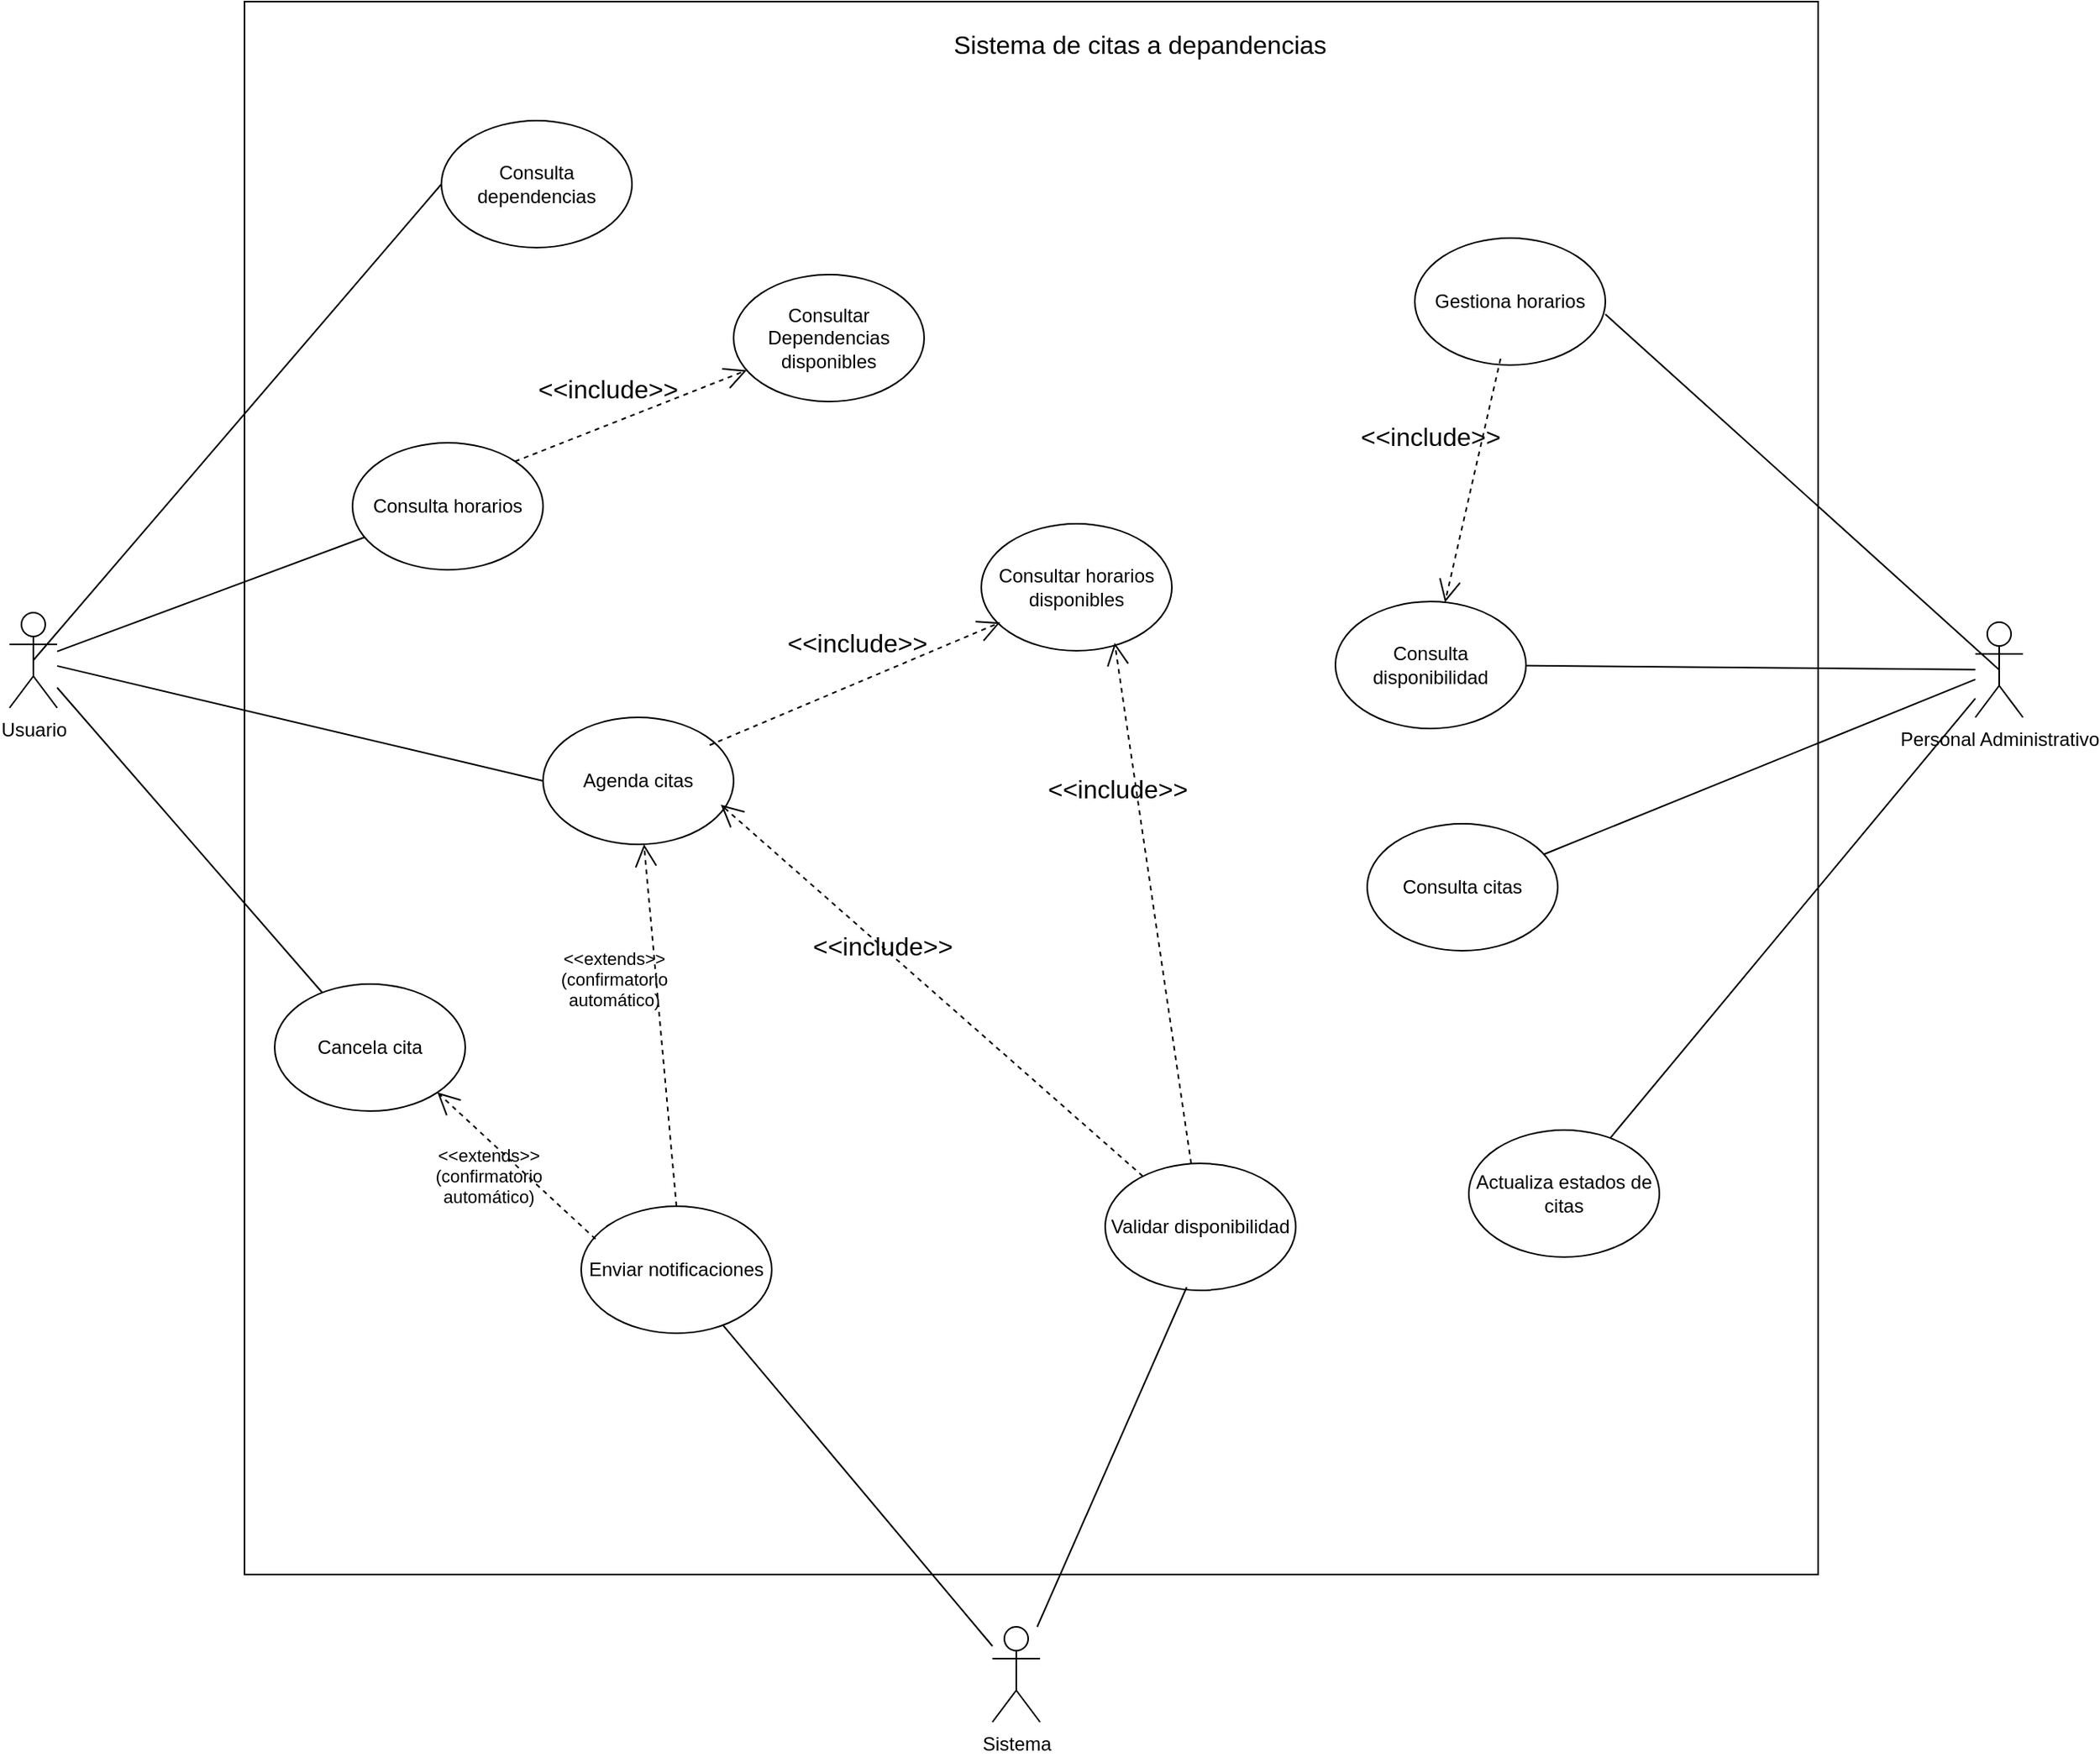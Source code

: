 <mxfile version="24.9.0">
  <diagram name="Página-1" id="AEOkZ6YnkQcAd0XCYF9s">
    <mxGraphModel dx="1834" dy="1174" grid="0" gridSize="10" guides="1" tooltips="1" connect="1" arrows="1" fold="1" page="0" pageScale="1" pageWidth="850" pageHeight="1100" math="0" shadow="0">
      <root>
        <mxCell id="0" />
        <mxCell id="1" parent="0" />
        <mxCell id="cNSC9zSWNZ4QoV5eeRQu-1" value="Usuario" style="shape=umlActor;verticalLabelPosition=bottom;verticalAlign=top;html=1;outlineConnect=0;" parent="1" vertex="1">
          <mxGeometry x="-179" y="58" width="30" height="60" as="geometry" />
        </mxCell>
        <mxCell id="cNSC9zSWNZ4QoV5eeRQu-2" value="Personal Administrativo" style="shape=umlActor;verticalLabelPosition=bottom;verticalAlign=top;html=1;outlineConnect=0;" parent="1" vertex="1">
          <mxGeometry x="1059" y="64" width="30" height="60" as="geometry" />
        </mxCell>
        <mxCell id="cNSC9zSWNZ4QoV5eeRQu-3" value="Sistema" style="shape=umlActor;verticalLabelPosition=bottom;verticalAlign=top;html=1;outlineConnect=0;" parent="1" vertex="1">
          <mxGeometry x="440" y="697" width="30" height="60" as="geometry" />
        </mxCell>
        <mxCell id="cNSC9zSWNZ4QoV5eeRQu-5" value="" style="whiteSpace=wrap;html=1;aspect=fixed;" parent="1" vertex="1">
          <mxGeometry x="-31" y="-327" width="991" height="991" as="geometry" />
        </mxCell>
        <mxCell id="cNSC9zSWNZ4QoV5eeRQu-9" value="Actualiza estados de citas" style="ellipse;whiteSpace=wrap;html=1;" parent="1" vertex="1">
          <mxGeometry x="740" y="384" width="120" height="80" as="geometry" />
        </mxCell>
        <mxCell id="cNSC9zSWNZ4QoV5eeRQu-10" value="Cancela cita" style="ellipse;whiteSpace=wrap;html=1;" parent="1" vertex="1">
          <mxGeometry x="-12" y="292" width="120" height="80" as="geometry" />
        </mxCell>
        <mxCell id="cNSC9zSWNZ4QoV5eeRQu-11" value="Agenda citas" style="ellipse;whiteSpace=wrap;html=1;" parent="1" vertex="1">
          <mxGeometry x="157" y="124" width="120" height="80" as="geometry" />
        </mxCell>
        <mxCell id="cNSC9zSWNZ4QoV5eeRQu-12" value="Consulta horarios" style="ellipse;whiteSpace=wrap;html=1;" parent="1" vertex="1">
          <mxGeometry x="37" y="-49" width="120" height="80" as="geometry" />
        </mxCell>
        <mxCell id="cNSC9zSWNZ4QoV5eeRQu-13" value="Consulta dependencias" style="ellipse;whiteSpace=wrap;html=1;" parent="1" vertex="1">
          <mxGeometry x="93" y="-252" width="120" height="80" as="geometry" />
        </mxCell>
        <mxCell id="cNSC9zSWNZ4QoV5eeRQu-14" value="Consulta citas" style="ellipse;whiteSpace=wrap;html=1;" parent="1" vertex="1">
          <mxGeometry x="676" y="191" width="120" height="80" as="geometry" />
        </mxCell>
        <mxCell id="cNSC9zSWNZ4QoV5eeRQu-15" value="Gestiona horarios" style="ellipse;whiteSpace=wrap;html=1;" parent="1" vertex="1">
          <mxGeometry x="706" y="-178" width="120" height="80" as="geometry" />
        </mxCell>
        <mxCell id="cNSC9zSWNZ4QoV5eeRQu-16" value="Consulta disponibilidad" style="ellipse;whiteSpace=wrap;html=1;" parent="1" vertex="1">
          <mxGeometry x="656" y="51" width="120" height="80" as="geometry" />
        </mxCell>
        <mxCell id="cNSC9zSWNZ4QoV5eeRQu-20" value="Enviar notificaciones" style="ellipse;whiteSpace=wrap;html=1;" parent="1" vertex="1">
          <mxGeometry x="181" y="432" width="120" height="80" as="geometry" />
        </mxCell>
        <mxCell id="cNSC9zSWNZ4QoV5eeRQu-21" value="Validar disponibilidad" style="ellipse;whiteSpace=wrap;html=1;" parent="1" vertex="1">
          <mxGeometry x="511" y="405" width="120" height="80" as="geometry" />
        </mxCell>
        <mxCell id="cNSC9zSWNZ4QoV5eeRQu-22" value="Sistema de citas a depandencias" style="text;html=1;align=center;verticalAlign=middle;whiteSpace=wrap;rounded=0;fontSize=16;" parent="1" vertex="1">
          <mxGeometry x="371" y="-315" width="324" height="30" as="geometry" />
        </mxCell>
        <mxCell id="cNSC9zSWNZ4QoV5eeRQu-23" value="" style="endArrow=none;html=1;rounded=0;fontSize=12;startSize=8;endSize=8;curved=1;exitX=0.5;exitY=0.5;exitDx=0;exitDy=0;exitPerimeter=0;entryX=0;entryY=0.5;entryDx=0;entryDy=0;" parent="1" source="cNSC9zSWNZ4QoV5eeRQu-1" target="cNSC9zSWNZ4QoV5eeRQu-13" edge="1">
          <mxGeometry width="50" height="50" relative="1" as="geometry">
            <mxPoint x="196" y="124" as="sourcePoint" />
            <mxPoint x="92" y="-194" as="targetPoint" />
          </mxGeometry>
        </mxCell>
        <mxCell id="cNSC9zSWNZ4QoV5eeRQu-24" value="" style="endArrow=none;html=1;rounded=0;fontSize=12;startSize=8;endSize=8;curved=1;" parent="1" target="cNSC9zSWNZ4QoV5eeRQu-12" edge="1" source="cNSC9zSWNZ4QoV5eeRQu-1">
          <mxGeometry width="50" height="50" relative="1" as="geometry">
            <mxPoint x="-119" y="16" as="sourcePoint" />
            <mxPoint x="246" y="74" as="targetPoint" />
          </mxGeometry>
        </mxCell>
        <mxCell id="cNSC9zSWNZ4QoV5eeRQu-25" value="Consultar Dependencias disponibles" style="ellipse;whiteSpace=wrap;html=1;" parent="1" vertex="1">
          <mxGeometry x="277" y="-155" width="120" height="80" as="geometry" />
        </mxCell>
        <mxCell id="cNSC9zSWNZ4QoV5eeRQu-26" value="" style="endArrow=open;endSize=12;dashed=1;html=1;rounded=0;fontSize=12;curved=1;exitX=1;exitY=0;exitDx=0;exitDy=0;" parent="1" source="cNSC9zSWNZ4QoV5eeRQu-12" target="cNSC9zSWNZ4QoV5eeRQu-25" edge="1">
          <mxGeometry x="-0.007" width="160" relative="1" as="geometry">
            <mxPoint x="141" y="99" as="sourcePoint" />
            <mxPoint x="301" y="99" as="targetPoint" />
            <mxPoint as="offset" />
          </mxGeometry>
        </mxCell>
        <mxCell id="cNSC9zSWNZ4QoV5eeRQu-27" value="&amp;lt;&amp;lt;include&amp;gt;&amp;gt;" style="text;html=1;align=center;verticalAlign=middle;whiteSpace=wrap;rounded=0;fontSize=16;" parent="1" vertex="1">
          <mxGeometry x="168" y="-98" width="60" height="30" as="geometry" />
        </mxCell>
        <mxCell id="cNSC9zSWNZ4QoV5eeRQu-28" value="" style="endArrow=none;html=1;rounded=0;fontSize=12;startSize=8;endSize=8;curved=1;entryX=0;entryY=0.5;entryDx=0;entryDy=0;" parent="1" source="cNSC9zSWNZ4QoV5eeRQu-1" target="cNSC9zSWNZ4QoV5eeRQu-11" edge="1">
          <mxGeometry width="50" height="50" relative="1" as="geometry">
            <mxPoint x="142" y="137" as="sourcePoint" />
            <mxPoint x="192" y="87" as="targetPoint" />
          </mxGeometry>
        </mxCell>
        <mxCell id="cNSC9zSWNZ4QoV5eeRQu-29" value="Consultar horarios disponibles" style="ellipse;whiteSpace=wrap;html=1;" parent="1" vertex="1">
          <mxGeometry x="433" y="2" width="120" height="80" as="geometry" />
        </mxCell>
        <mxCell id="cNSC9zSWNZ4QoV5eeRQu-30" value="" style="endArrow=open;endSize=12;dashed=1;html=1;rounded=0;fontSize=12;curved=1;exitX=0.874;exitY=0.219;exitDx=0;exitDy=0;exitPerimeter=0;entryX=0.099;entryY=0.777;entryDx=0;entryDy=0;entryPerimeter=0;" parent="1" source="cNSC9zSWNZ4QoV5eeRQu-11" target="cNSC9zSWNZ4QoV5eeRQu-29" edge="1">
          <mxGeometry width="160" relative="1" as="geometry">
            <mxPoint x="92" y="112" as="sourcePoint" />
            <mxPoint x="252" y="112" as="targetPoint" />
          </mxGeometry>
        </mxCell>
        <mxCell id="cNSC9zSWNZ4QoV5eeRQu-31" value="&amp;lt;&amp;lt;include&amp;gt;&amp;gt;" style="text;html=1;align=center;verticalAlign=middle;whiteSpace=wrap;rounded=0;fontSize=16;" parent="1" vertex="1">
          <mxGeometry x="325" y="62" width="60" height="30" as="geometry" />
        </mxCell>
        <mxCell id="cNSC9zSWNZ4QoV5eeRQu-32" value="" style="endArrow=none;html=1;rounded=0;fontSize=12;startSize=8;endSize=8;curved=1;" parent="1" source="cNSC9zSWNZ4QoV5eeRQu-1" target="cNSC9zSWNZ4QoV5eeRQu-10" edge="1">
          <mxGeometry width="50" height="50" relative="1" as="geometry">
            <mxPoint x="45" y="216" as="sourcePoint" />
            <mxPoint x="95" y="166" as="targetPoint" />
          </mxGeometry>
        </mxCell>
        <mxCell id="cNSC9zSWNZ4QoV5eeRQu-33" value="" style="endArrow=open;endSize=12;dashed=1;html=1;rounded=0;fontSize=12;curved=1;exitX=0.075;exitY=0.258;exitDx=0;exitDy=0;exitPerimeter=0;entryX=1;entryY=1;entryDx=0;entryDy=0;" parent="1" source="cNSC9zSWNZ4QoV5eeRQu-20" target="cNSC9zSWNZ4QoV5eeRQu-10" edge="1">
          <mxGeometry width="160" relative="1" as="geometry">
            <mxPoint x="178" y="314" as="sourcePoint" />
            <mxPoint x="338" y="314" as="targetPoint" />
          </mxGeometry>
        </mxCell>
        <mxCell id="cNSC9zSWNZ4QoV5eeRQu-34" value="&lt;div&gt;&amp;lt;&amp;lt;extends&amp;gt;&amp;gt;&lt;/div&gt;&lt;div&gt;(confirmatorio automático)&lt;br&gt;&lt;/div&gt;" style="text;html=1;align=center;verticalAlign=middle;whiteSpace=wrap;rounded=0;fontSize=11;" parent="1" vertex="1">
          <mxGeometry x="93" y="398" width="60" height="30" as="geometry" />
        </mxCell>
        <mxCell id="cNSC9zSWNZ4QoV5eeRQu-35" value="" style="endArrow=none;html=1;rounded=0;fontSize=12;startSize=8;endSize=8;curved=1;" parent="1" source="cNSC9zSWNZ4QoV5eeRQu-3" target="cNSC9zSWNZ4QoV5eeRQu-20" edge="1">
          <mxGeometry width="50" height="50" relative="1" as="geometry">
            <mxPoint x="395" y="377" as="sourcePoint" />
            <mxPoint x="445" y="327" as="targetPoint" />
          </mxGeometry>
        </mxCell>
        <mxCell id="cNSC9zSWNZ4QoV5eeRQu-36" value="" style="endArrow=none;html=1;rounded=0;fontSize=12;startSize=8;endSize=8;curved=1;entryX=0.428;entryY=0.975;entryDx=0;entryDy=0;entryPerimeter=0;" parent="1" source="cNSC9zSWNZ4QoV5eeRQu-3" target="cNSC9zSWNZ4QoV5eeRQu-21" edge="1">
          <mxGeometry width="50" height="50" relative="1" as="geometry">
            <mxPoint x="395" y="377" as="sourcePoint" />
            <mxPoint x="445" y="327" as="targetPoint" />
          </mxGeometry>
        </mxCell>
        <mxCell id="yC0-n_e6j7yghOTxSihK-1" value="" style="endArrow=none;html=1;rounded=0;entryX=0.5;entryY=0.5;entryDx=0;entryDy=0;entryPerimeter=0;exitX=1;exitY=0.6;exitDx=0;exitDy=0;exitPerimeter=0;" edge="1" parent="1" source="cNSC9zSWNZ4QoV5eeRQu-15" target="cNSC9zSWNZ4QoV5eeRQu-2">
          <mxGeometry width="50" height="50" relative="1" as="geometry">
            <mxPoint x="403" y="-43" as="sourcePoint" />
            <mxPoint x="453" y="-93" as="targetPoint" />
          </mxGeometry>
        </mxCell>
        <mxCell id="yC0-n_e6j7yghOTxSihK-2" value="" style="endArrow=none;html=1;rounded=0;" edge="1" parent="1" source="cNSC9zSWNZ4QoV5eeRQu-9" target="cNSC9zSWNZ4QoV5eeRQu-2">
          <mxGeometry width="50" height="50" relative="1" as="geometry">
            <mxPoint x="959" y="201" as="sourcePoint" />
            <mxPoint x="1009" y="151" as="targetPoint" />
          </mxGeometry>
        </mxCell>
        <mxCell id="yC0-n_e6j7yghOTxSihK-3" value="" style="endArrow=open;endSize=12;dashed=1;html=1;rounded=0;exitX=0.45;exitY=0.95;exitDx=0;exitDy=0;exitPerimeter=0;" edge="1" parent="1" source="cNSC9zSWNZ4QoV5eeRQu-15" target="cNSC9zSWNZ4QoV5eeRQu-16">
          <mxGeometry width="160" relative="1" as="geometry">
            <mxPoint x="490.996" y="-128.576" as="sourcePoint" />
            <mxPoint x="562.241" y="-101.43" as="targetPoint" />
          </mxGeometry>
        </mxCell>
        <mxCell id="yC0-n_e6j7yghOTxSihK-4" value="&amp;lt;&amp;lt;include&amp;gt;&amp;gt;" style="text;html=1;align=center;verticalAlign=middle;whiteSpace=wrap;rounded=0;fontSize=16;" vertex="1" parent="1">
          <mxGeometry x="686" y="-68" width="60" height="30" as="geometry" />
        </mxCell>
        <mxCell id="yC0-n_e6j7yghOTxSihK-6" value="" style="endArrow=none;html=1;rounded=0;" edge="1" parent="1" source="cNSC9zSWNZ4QoV5eeRQu-14" target="cNSC9zSWNZ4QoV5eeRQu-2">
          <mxGeometry width="50" height="50" relative="1" as="geometry">
            <mxPoint x="403" y="-7" as="sourcePoint" />
            <mxPoint x="453" y="-57" as="targetPoint" />
          </mxGeometry>
        </mxCell>
        <mxCell id="yC0-n_e6j7yghOTxSihK-9" value="" style="endArrow=open;endSize=12;dashed=1;html=1;rounded=0;exitX=0.5;exitY=0;exitDx=0;exitDy=0;" edge="1" parent="1" source="cNSC9zSWNZ4QoV5eeRQu-20" target="cNSC9zSWNZ4QoV5eeRQu-11">
          <mxGeometry width="160" relative="1" as="geometry">
            <mxPoint x="348" y="208" as="sourcePoint" />
            <mxPoint x="508" y="208" as="targetPoint" />
          </mxGeometry>
        </mxCell>
        <mxCell id="yC0-n_e6j7yghOTxSihK-10" value="&lt;div&gt;&amp;lt;&amp;lt;extends&amp;gt;&amp;gt;&lt;/div&gt;&lt;div&gt;(confirmatorio automático)&lt;br&gt;&lt;/div&gt;" style="text;html=1;align=center;verticalAlign=middle;whiteSpace=wrap;rounded=0;fontSize=11;" vertex="1" parent="1">
          <mxGeometry x="172" y="274" width="60" height="30" as="geometry" />
        </mxCell>
        <mxCell id="yC0-n_e6j7yghOTxSihK-11" value="" style="endArrow=open;endSize=12;dashed=1;html=1;rounded=0;entryX=0.7;entryY=0.938;entryDx=0;entryDy=0;entryPerimeter=0;" edge="1" parent="1" source="cNSC9zSWNZ4QoV5eeRQu-21" target="cNSC9zSWNZ4QoV5eeRQu-29">
          <mxGeometry width="160" relative="1" as="geometry">
            <mxPoint x="348" y="88" as="sourcePoint" />
            <mxPoint x="508" y="88" as="targetPoint" />
          </mxGeometry>
        </mxCell>
        <mxCell id="yC0-n_e6j7yghOTxSihK-12" value="" style="endArrow=open;endSize=12;dashed=1;html=1;rounded=0;entryX=0.933;entryY=0.688;entryDx=0;entryDy=0;entryPerimeter=0;" edge="1" parent="1" source="cNSC9zSWNZ4QoV5eeRQu-21" target="cNSC9zSWNZ4QoV5eeRQu-11">
          <mxGeometry width="160" relative="1" as="geometry">
            <mxPoint x="348" y="88" as="sourcePoint" />
            <mxPoint x="508" y="88" as="targetPoint" />
          </mxGeometry>
        </mxCell>
        <mxCell id="yC0-n_e6j7yghOTxSihK-13" value="&amp;lt;&amp;lt;include&amp;gt;&amp;gt;" style="text;html=1;align=center;verticalAlign=middle;whiteSpace=wrap;rounded=0;fontSize=16;" vertex="1" parent="1">
          <mxGeometry x="341" y="253" width="60" height="30" as="geometry" />
        </mxCell>
        <mxCell id="yC0-n_e6j7yghOTxSihK-15" value="&amp;lt;&amp;lt;include&amp;gt;&amp;gt;" style="text;html=1;align=center;verticalAlign=middle;whiteSpace=wrap;rounded=0;fontSize=16;" vertex="1" parent="1">
          <mxGeometry x="489" y="154" width="60" height="30" as="geometry" />
        </mxCell>
        <mxCell id="yC0-n_e6j7yghOTxSihK-16" value="" style="endArrow=none;html=1;rounded=0;" edge="1" parent="1" source="cNSC9zSWNZ4QoV5eeRQu-16" target="cNSC9zSWNZ4QoV5eeRQu-2">
          <mxGeometry width="50" height="50" relative="1" as="geometry">
            <mxPoint x="403" y="173" as="sourcePoint" />
            <mxPoint x="453" y="123" as="targetPoint" />
          </mxGeometry>
        </mxCell>
        <mxCell id="yC0-n_e6j7yghOTxSihK-17" style="edgeStyle=orthogonalEdgeStyle;rounded=0;orthogonalLoop=1;jettySize=auto;html=1;exitX=0.5;exitY=1;exitDx=0;exitDy=0;" edge="1" parent="1" source="yC0-n_e6j7yghOTxSihK-4" target="yC0-n_e6j7yghOTxSihK-4">
          <mxGeometry relative="1" as="geometry" />
        </mxCell>
      </root>
    </mxGraphModel>
  </diagram>
</mxfile>
